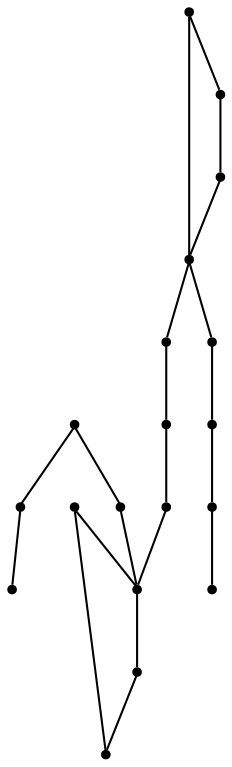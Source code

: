 graph {
  node [shape=point,comment="{\"directed\":false,\"doi\":\"10.4230/LIPIcs.GD.2024.32\",\"figure\":\"8\"}"]

  v0 [pos="1701.0306972791557,2480.9082615622488"]
  v1 [pos="1701.0306972791557,2301.8577968732347"]
  v2 [pos="1581.6351723935873,2301.8577968732347"]
  v3 [pos="1581.6351723935873,2480.9082615622488"]
  v4 [pos="1551.7862275763914,2480.908261562249"]
  v5 [pos="1402.541885065234,2301.8577968732347"]
  v6 [pos="1223.4484705452742,2480.9082615622488"]
  v7 [pos="1402.541885065234,2480.908261562249"]
  v8 [pos="1223.4484705452742,2301.8577968732347"]
  v9 [pos="1044.355199115872,2301.8577968732347"]
  v10 [pos="1163.7507081024899,2480.9082615622488"]
  v11 [pos="1342.84412262245,2301.8577968732347"]
  v12 [pos="1044.355199115872,2480.908261562249"]
  v13 [pos="984.6574366730879,2301.8577968732347"]
  v14 [pos="865.2619117875194,2480.9082615622488"]
  v15 [pos="805.5640857489315,2301.8577968732347"]
  v16 [pos="805.5640857489313,2480.9082615622488"]
  v17 [pos="686.1685608633629,2301.8577968732347"]
  v18 [pos="686.1685608633629,2480.908261562249"]

  v0 -- v1 [id="-1",pos="1701.0306972791557,2480.9082615622488 1701.0306972791557,2301.8577968732347 1701.0306972791557,2301.8577968732347 1701.0306972791557,2301.8577968732347"]
  v18 -- v15 [id="-2",pos="686.1685608633629,2480.908261562249 805.5640857489315,2301.8577968732347 805.5640857489315,2301.8577968732347 805.5640857489315,2301.8577968732347"]
  v18 -- v17 [id="-3",pos="686.1685608633629,2480.908261562249 686.1685608633629,2301.8577968732347 686.1685608633629,2301.8577968732347 686.1685608633629,2301.8577968732347"]
  v17 -- v16 [id="-4",pos="686.1685608633629,2301.8577968732347 805.5640857489313,2480.9082615622488 805.5640857489313,2480.9082615622488 805.5640857489313,2480.9082615622488"]
  v16 -- v15 [id="-5",pos="805.5640857489313,2480.9082615622488 805.5640857489315,2301.8577968732347 805.5640857489315,2301.8577968732347 805.5640857489315,2301.8577968732347"]
  v15 -- v14 [id="-6",pos="805.5640857489315,2301.8577968732347 865.2619117875194,2480.9082615622488 865.2619117875194,2480.9082615622488 865.2619117875194,2480.9082615622488"]
  v15 -- v12 [id="-7",pos="805.5640857489315,2301.8577968732347 1044.355199115872,2480.908261562249 1044.355199115872,2480.908261562249 1044.355199115872,2480.908261562249"]
  v14 -- v13 [id="-8",pos="865.2619117875194,2480.9082615622488 984.6574366730879,2301.8577968732347 984.6574366730879,2301.8577968732347 984.6574366730879,2301.8577968732347"]
  v13 -- v10 [id="-9",pos="984.6574366730879,2301.8577968732347 1163.7507081024899,2480.9082615622488 1163.7507081024899,2480.9082615622488 1163.7507081024899,2480.9082615622488"]
  v12 -- v8 [id="-10",pos="1044.355199115872,2480.908261562249 1223.4484705452742,2301.8577968732347 1223.4484705452742,2301.8577968732347 1223.4484705452742,2301.8577968732347"]
  v2 -- v0 [id="-11",pos="1581.6351723935873,2301.8577968732347 1701.0306972791557,2480.9082615622488 1701.0306972791557,2480.9082615622488 1701.0306972791557,2480.9082615622488"]
  v3 -- v1 [id="-12",pos="1581.6351723935873,2480.9082615622488 1701.0306972791557,2301.8577968732347 1701.0306972791557,2301.8577968732347 1701.0306972791557,2301.8577968732347"]
  v3 -- v2 [id="-13",pos="1581.6351723935873,2480.9082615622488 1581.6351723935873,2301.8577968732347 1581.6351723935873,2301.8577968732347 1581.6351723935873,2301.8577968732347"]
  v4 -- v2 [id="-14",pos="1551.7862275763914,2480.908261562249 1581.6351723935873,2301.8577968732347 1581.6351723935873,2301.8577968732347 1581.6351723935873,2301.8577968732347"]
  v5 -- v6 [id="-15",pos="1402.541885065234,2301.8577968732347 1223.4484705452742,2480.9082615622488 1223.4484705452742,2480.9082615622488 1223.4484705452742,2480.9082615622488"]
  v10 -- v11 [id="-16",pos="1163.7507081024899,2480.9082615622488 1342.84412262245,2301.8577968732347 1342.84412262245,2301.8577968732347 1342.84412262245,2301.8577968732347"]
  v5 -- v4 [id="-17",pos="1402.541885065234,2301.8577968732347 1551.7862275763914,2480.908261562249 1551.7862275763914,2480.908261562249 1551.7862275763914,2480.908261562249"]
  v7 -- v2 [id="-18",pos="1402.541885065234,2480.908261562249 1581.6351723935873,2301.8577968732347 1581.6351723935873,2301.8577968732347 1581.6351723935873,2301.8577968732347"]
  v8 -- v7 [id="-19",pos="1223.4484705452742,2301.8577968732347 1402.541885065234,2480.908261562249 1402.541885065234,2480.908261562249 1402.541885065234,2480.908261562249"]
  v6 -- v9 [id="-20",pos="1223.4484705452742,2480.9082615622488 1044.355199115872,2301.8577968732347 1044.355199115872,2301.8577968732347 1044.355199115872,2301.8577968732347"]
}